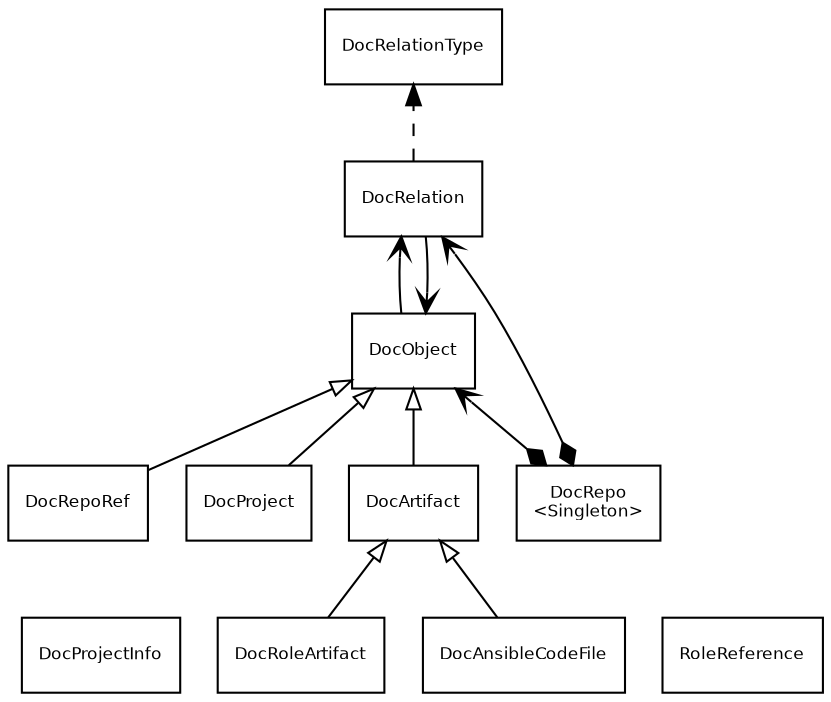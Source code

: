 
digraph {
    rankdir = BT;
    # splines=ortho;
    node [
        fontname = "Bitstream Vera Sans"
        fontsize = 8
        shape = "record"
    ]
    edge [
        fontname = "Bitstream Vera Sans"
        fontsize = 8
    ]


    DocProjectInfo
    DocObject
    DocRelationType
    RoleReference

    DocRepoRef -> DocObject [ arrowhead = "empty" ] 
    DocProject -> DocObject [ arrowhead = "empty" ]
    DocArtifact -> DocObject [ arrowhead = "empty" ]
    DocRoleArtifact -> DocArtifact [ arrowhead = "empty" ]
    DocAnsibleCodeFile -> DocArtifact [ arrowhead = "empty" ]

    DocRelation -> DocObject [ arrowhead = "open" ]
    DocObject -> DocRelation [ arrowhead = "open" ]
    DocRelation -> DocRelationType [ style=dashed ]
    DocRepo [ label="DocRepo\n\<Singleton\>"]
    DocRepo -> DocObject  [ dir="both" arrowhead = "open", arrowtail = "diamond" ]
    DocRepo -> DocRelation  [ dir="both" arrowhead = "open", arrowtail = "diamond" ]

}
